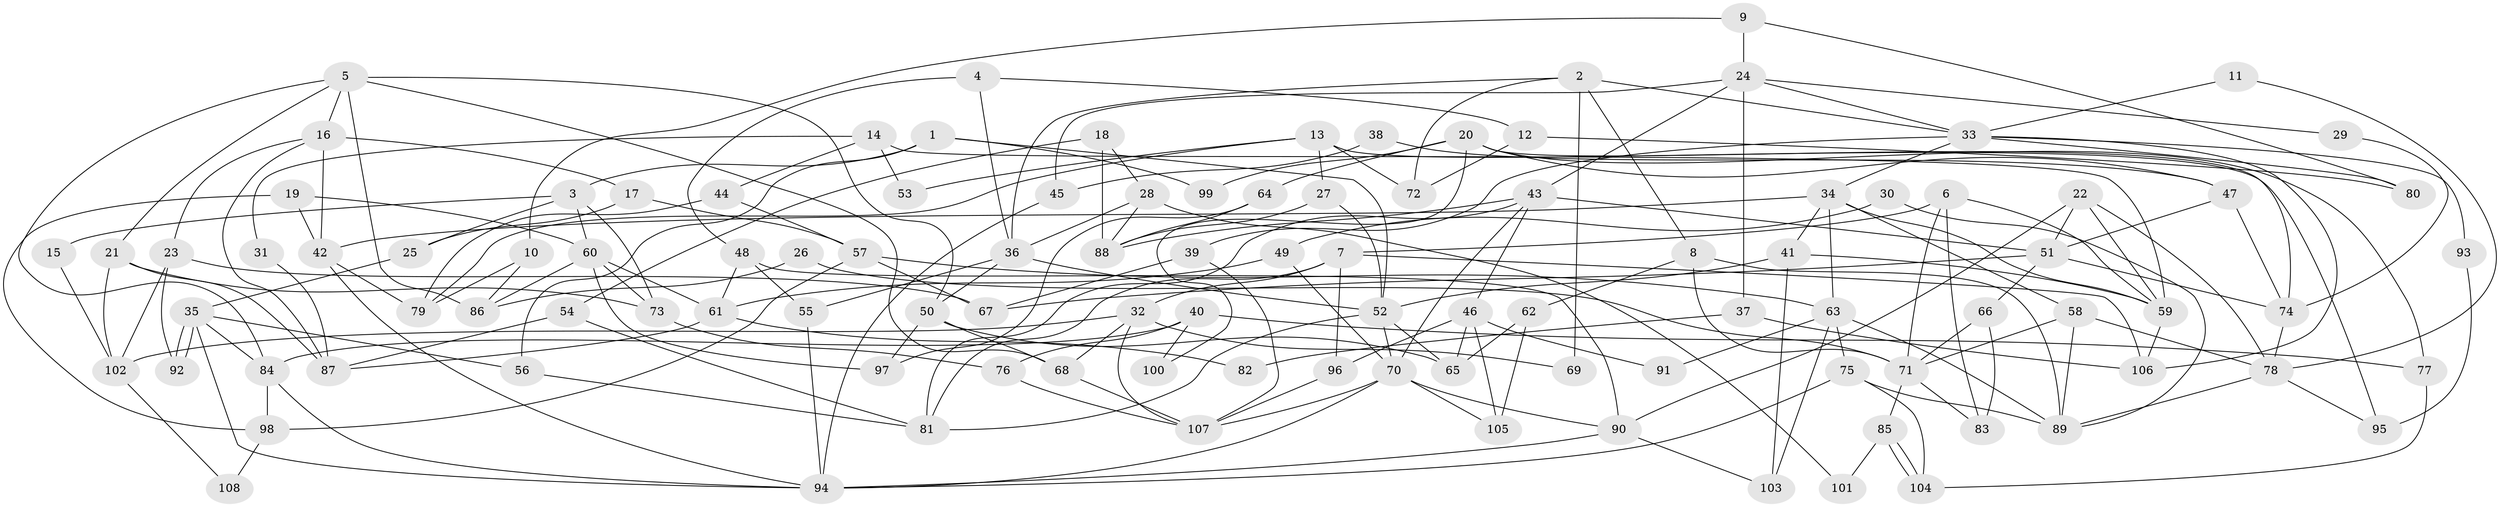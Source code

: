 // Generated by graph-tools (version 1.1) at 2025/26/03/09/25 03:26:19]
// undirected, 108 vertices, 216 edges
graph export_dot {
graph [start="1"]
  node [color=gray90,style=filled];
  1;
  2;
  3;
  4;
  5;
  6;
  7;
  8;
  9;
  10;
  11;
  12;
  13;
  14;
  15;
  16;
  17;
  18;
  19;
  20;
  21;
  22;
  23;
  24;
  25;
  26;
  27;
  28;
  29;
  30;
  31;
  32;
  33;
  34;
  35;
  36;
  37;
  38;
  39;
  40;
  41;
  42;
  43;
  44;
  45;
  46;
  47;
  48;
  49;
  50;
  51;
  52;
  53;
  54;
  55;
  56;
  57;
  58;
  59;
  60;
  61;
  62;
  63;
  64;
  65;
  66;
  67;
  68;
  69;
  70;
  71;
  72;
  73;
  74;
  75;
  76;
  77;
  78;
  79;
  80;
  81;
  82;
  83;
  84;
  85;
  86;
  87;
  88;
  89;
  90;
  91;
  92;
  93;
  94;
  95;
  96;
  97;
  98;
  99;
  100;
  101;
  102;
  103;
  104;
  105;
  106;
  107;
  108;
  1 -- 56;
  1 -- 52;
  1 -- 3;
  1 -- 99;
  2 -- 36;
  2 -- 8;
  2 -- 33;
  2 -- 69;
  2 -- 72;
  3 -- 25;
  3 -- 15;
  3 -- 60;
  3 -- 73;
  4 -- 36;
  4 -- 48;
  4 -- 12;
  5 -- 68;
  5 -- 50;
  5 -- 16;
  5 -- 21;
  5 -- 84;
  5 -- 86;
  6 -- 7;
  6 -- 59;
  6 -- 71;
  6 -- 83;
  7 -- 96;
  7 -- 106;
  7 -- 32;
  7 -- 81;
  8 -- 89;
  8 -- 71;
  8 -- 62;
  9 -- 10;
  9 -- 24;
  9 -- 80;
  10 -- 79;
  10 -- 86;
  11 -- 33;
  11 -- 78;
  12 -- 80;
  12 -- 72;
  13 -- 27;
  13 -- 72;
  13 -- 53;
  13 -- 79;
  13 -- 95;
  14 -- 44;
  14 -- 59;
  14 -- 31;
  14 -- 53;
  15 -- 102;
  16 -- 42;
  16 -- 17;
  16 -- 23;
  16 -- 87;
  17 -- 57;
  17 -- 25;
  18 -- 28;
  18 -- 54;
  18 -- 88;
  19 -- 42;
  19 -- 60;
  19 -- 98;
  20 -- 77;
  20 -- 74;
  20 -- 47;
  20 -- 64;
  20 -- 99;
  20 -- 100;
  21 -- 87;
  21 -- 73;
  21 -- 102;
  22 -- 59;
  22 -- 78;
  22 -- 51;
  22 -- 90;
  23 -- 67;
  23 -- 92;
  23 -- 102;
  24 -- 33;
  24 -- 43;
  24 -- 29;
  24 -- 37;
  24 -- 45;
  25 -- 35;
  26 -- 86;
  26 -- 71;
  27 -- 52;
  27 -- 88;
  28 -- 36;
  28 -- 88;
  28 -- 101;
  29 -- 74;
  30 -- 49;
  30 -- 89;
  31 -- 87;
  32 -- 102;
  32 -- 68;
  32 -- 69;
  32 -- 107;
  33 -- 39;
  33 -- 34;
  33 -- 80;
  33 -- 93;
  33 -- 106;
  34 -- 58;
  34 -- 41;
  34 -- 42;
  34 -- 59;
  34 -- 63;
  35 -- 92;
  35 -- 92;
  35 -- 94;
  35 -- 56;
  35 -- 84;
  36 -- 50;
  36 -- 52;
  36 -- 55;
  37 -- 106;
  37 -- 82;
  38 -- 47;
  38 -- 45;
  39 -- 107;
  39 -- 67;
  40 -- 84;
  40 -- 76;
  40 -- 77;
  40 -- 100;
  41 -- 103;
  41 -- 52;
  41 -- 59;
  42 -- 94;
  42 -- 79;
  43 -- 81;
  43 -- 88;
  43 -- 46;
  43 -- 51;
  43 -- 70;
  44 -- 57;
  44 -- 79;
  45 -- 94;
  46 -- 105;
  46 -- 65;
  46 -- 91;
  46 -- 96;
  47 -- 51;
  47 -- 74;
  48 -- 55;
  48 -- 90;
  48 -- 61;
  49 -- 70;
  49 -- 61;
  50 -- 65;
  50 -- 68;
  50 -- 97;
  51 -- 66;
  51 -- 67;
  51 -- 74;
  52 -- 70;
  52 -- 65;
  52 -- 81;
  54 -- 81;
  54 -- 87;
  55 -- 94;
  56 -- 81;
  57 -- 98;
  57 -- 63;
  57 -- 67;
  58 -- 89;
  58 -- 71;
  58 -- 78;
  59 -- 106;
  60 -- 73;
  60 -- 61;
  60 -- 86;
  60 -- 97;
  61 -- 82;
  61 -- 87;
  62 -- 65;
  62 -- 105;
  63 -- 89;
  63 -- 75;
  63 -- 91;
  63 -- 103;
  64 -- 97;
  64 -- 88;
  66 -- 83;
  66 -- 71;
  68 -- 107;
  70 -- 90;
  70 -- 94;
  70 -- 105;
  70 -- 107;
  71 -- 83;
  71 -- 85;
  73 -- 76;
  74 -- 78;
  75 -- 94;
  75 -- 89;
  75 -- 104;
  76 -- 107;
  77 -- 104;
  78 -- 89;
  78 -- 95;
  84 -- 94;
  84 -- 98;
  85 -- 104;
  85 -- 104;
  85 -- 101;
  90 -- 94;
  90 -- 103;
  93 -- 95;
  96 -- 107;
  98 -- 108;
  102 -- 108;
}
